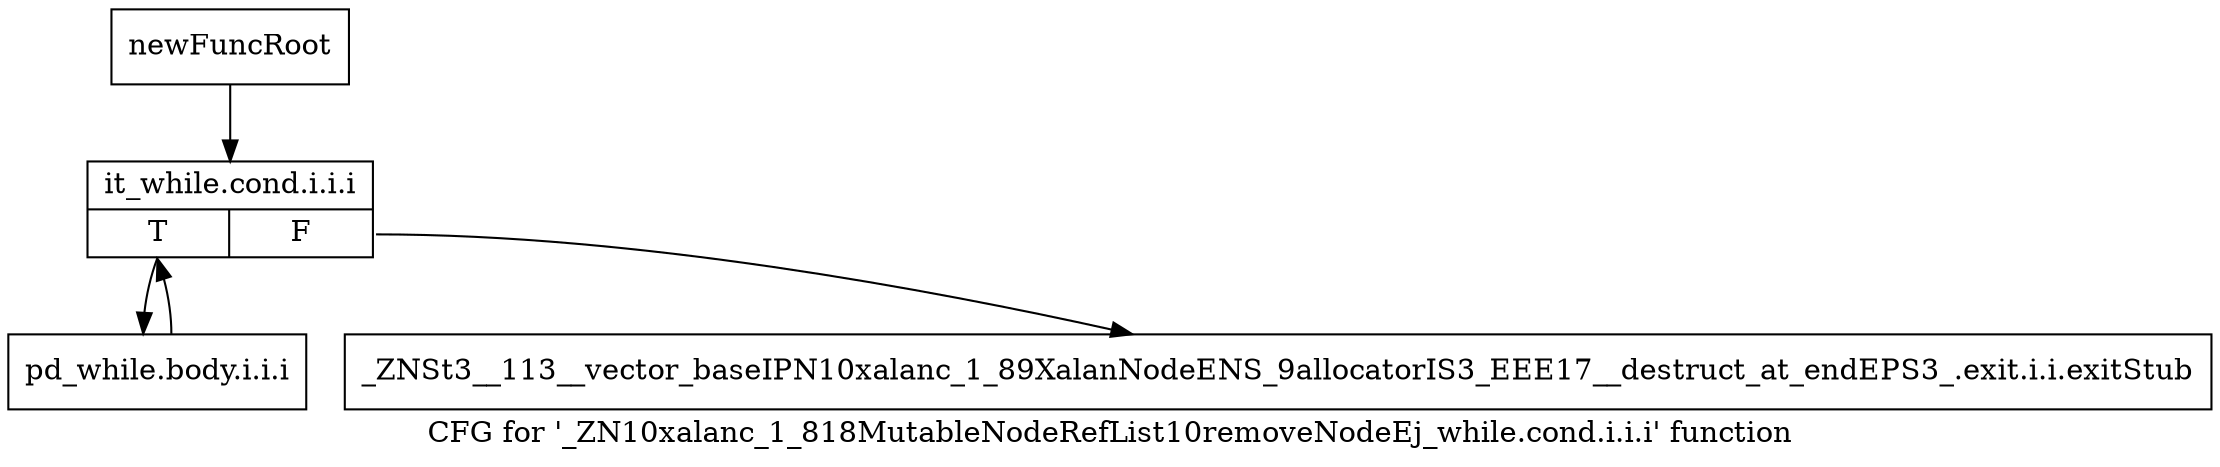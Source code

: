 digraph "CFG for '_ZN10xalanc_1_818MutableNodeRefList10removeNodeEj_while.cond.i.i.i' function" {
	label="CFG for '_ZN10xalanc_1_818MutableNodeRefList10removeNodeEj_while.cond.i.i.i' function";

	Node0x9dd2f40 [shape=record,label="{newFuncRoot}"];
	Node0x9dd2f40 -> Node0x9dd2fe0;
	Node0x9dd2f90 [shape=record,label="{_ZNSt3__113__vector_baseIPN10xalanc_1_89XalanNodeENS_9allocatorIS3_EEE17__destruct_at_endEPS3_.exit.i.i.exitStub}"];
	Node0x9dd2fe0 [shape=record,label="{it_while.cond.i.i.i|{<s0>T|<s1>F}}"];
	Node0x9dd2fe0:s0 -> Node0x9dd3030;
	Node0x9dd2fe0:s1 -> Node0x9dd2f90;
	Node0x9dd3030 [shape=record,label="{pd_while.body.i.i.i}"];
	Node0x9dd3030 -> Node0x9dd2fe0;
}
